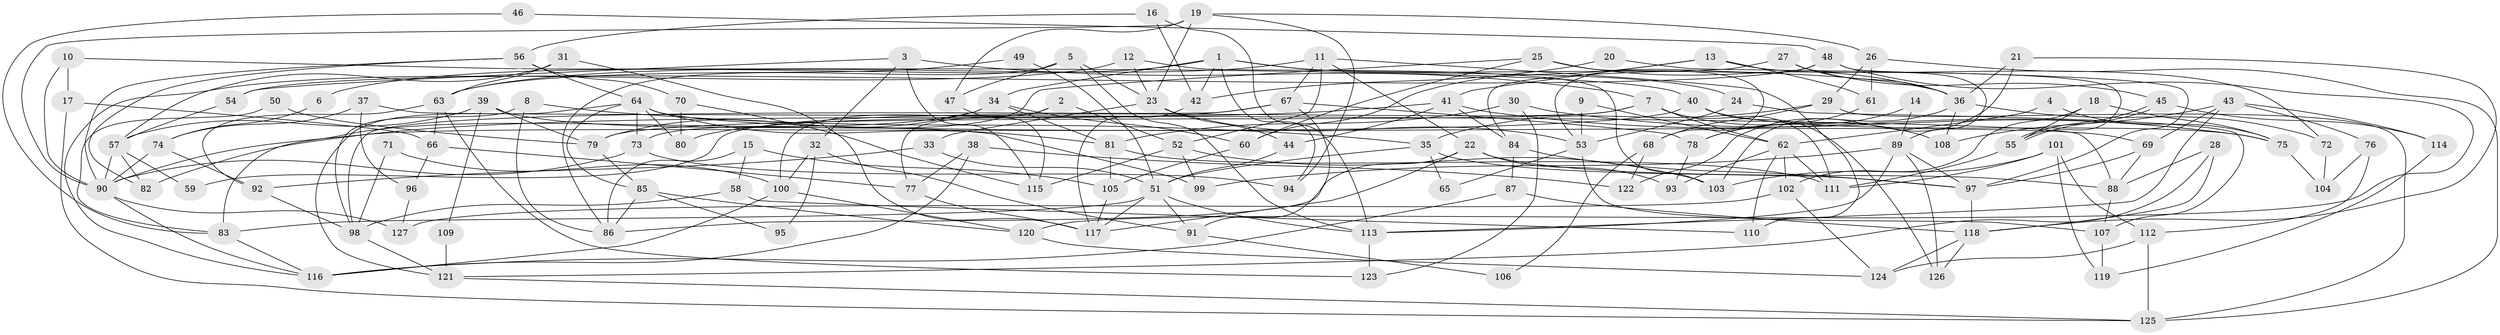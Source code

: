// coarse degree distribution, {11: 0.011627906976744186, 6: 0.13953488372093023, 4: 0.1744186046511628, 2: 0.11627906976744186, 7: 0.05813953488372093, 9: 0.03488372093023256, 5: 0.1511627906976744, 3: 0.20930232558139536, 8: 0.09302325581395349, 10: 0.011627906976744186}
// Generated by graph-tools (version 1.1) at 2025/41/03/06/25 10:41:53]
// undirected, 127 vertices, 254 edges
graph export_dot {
graph [start="1"]
  node [color=gray90,style=filled];
  1;
  2;
  3;
  4;
  5;
  6;
  7;
  8;
  9;
  10;
  11;
  12;
  13;
  14;
  15;
  16;
  17;
  18;
  19;
  20;
  21;
  22;
  23;
  24;
  25;
  26;
  27;
  28;
  29;
  30;
  31;
  32;
  33;
  34;
  35;
  36;
  37;
  38;
  39;
  40;
  41;
  42;
  43;
  44;
  45;
  46;
  47;
  48;
  49;
  50;
  51;
  52;
  53;
  54;
  55;
  56;
  57;
  58;
  59;
  60;
  61;
  62;
  63;
  64;
  65;
  66;
  67;
  68;
  69;
  70;
  71;
  72;
  73;
  74;
  75;
  76;
  77;
  78;
  79;
  80;
  81;
  82;
  83;
  84;
  85;
  86;
  87;
  88;
  89;
  90;
  91;
  92;
  93;
  94;
  95;
  96;
  97;
  98;
  99;
  100;
  101;
  102;
  103;
  104;
  105;
  106;
  107;
  108;
  109;
  110;
  111;
  112;
  113;
  114;
  115;
  116;
  117;
  118;
  119;
  120;
  121;
  122;
  123;
  124;
  125;
  126;
  127;
  1 -- 42;
  1 -- 36;
  1 -- 6;
  1 -- 24;
  1 -- 34;
  1 -- 94;
  2 -- 77;
  2 -- 52;
  2 -- 100;
  3 -- 54;
  3 -- 32;
  3 -- 7;
  3 -- 115;
  4 -- 62;
  4 -- 75;
  5 -- 47;
  5 -- 113;
  5 -- 23;
  5 -- 86;
  6 -- 74;
  7 -- 111;
  7 -- 59;
  7 -- 62;
  7 -- 79;
  7 -- 108;
  8 -- 35;
  8 -- 86;
  8 -- 98;
  9 -- 62;
  9 -- 53;
  10 -- 40;
  10 -- 90;
  10 -- 17;
  11 -- 63;
  11 -- 110;
  11 -- 22;
  11 -- 52;
  11 -- 67;
  12 -- 116;
  12 -- 103;
  12 -- 23;
  13 -- 60;
  13 -- 41;
  13 -- 61;
  13 -- 72;
  14 -- 89;
  14 -- 78;
  15 -- 105;
  15 -- 86;
  15 -- 58;
  16 -- 56;
  16 -- 113;
  16 -- 42;
  17 -- 125;
  17 -- 66;
  18 -- 75;
  18 -- 102;
  18 -- 55;
  19 -- 94;
  19 -- 23;
  19 -- 26;
  19 -- 47;
  19 -- 90;
  20 -- 42;
  20 -- 97;
  21 -- 36;
  21 -- 103;
  21 -- 118;
  22 -- 86;
  22 -- 88;
  22 -- 93;
  22 -- 117;
  23 -- 33;
  23 -- 44;
  23 -- 53;
  24 -- 53;
  24 -- 107;
  25 -- 68;
  25 -- 36;
  25 -- 60;
  25 -- 73;
  26 -- 61;
  26 -- 29;
  26 -- 125;
  27 -- 89;
  27 -- 84;
  27 -- 36;
  27 -- 45;
  28 -- 88;
  28 -- 121;
  28 -- 118;
  29 -- 125;
  29 -- 35;
  29 -- 68;
  30 -- 75;
  30 -- 81;
  30 -- 123;
  31 -- 117;
  31 -- 57;
  31 -- 63;
  32 -- 100;
  32 -- 91;
  32 -- 95;
  33 -- 51;
  33 -- 92;
  34 -- 60;
  34 -- 79;
  34 -- 81;
  34 -- 83;
  35 -- 51;
  35 -- 65;
  35 -- 97;
  36 -- 108;
  36 -- 72;
  36 -- 122;
  37 -- 88;
  37 -- 96;
  37 -- 74;
  38 -- 116;
  38 -- 77;
  38 -- 122;
  39 -- 57;
  39 -- 79;
  39 -- 99;
  39 -- 109;
  40 -- 126;
  40 -- 90;
  40 -- 75;
  41 -- 44;
  41 -- 75;
  41 -- 82;
  41 -- 84;
  42 -- 117;
  43 -- 69;
  43 -- 114;
  43 -- 76;
  43 -- 108;
  43 -- 113;
  44 -- 51;
  45 -- 55;
  45 -- 55;
  45 -- 114;
  46 -- 83;
  46 -- 48;
  47 -- 115;
  48 -- 53;
  48 -- 55;
  48 -- 54;
  48 -- 120;
  49 -- 51;
  49 -- 63;
  50 -- 83;
  50 -- 79;
  51 -- 113;
  51 -- 83;
  51 -- 91;
  51 -- 117;
  52 -- 99;
  52 -- 103;
  52 -- 115;
  53 -- 107;
  53 -- 65;
  54 -- 57;
  55 -- 111;
  56 -- 90;
  56 -- 64;
  56 -- 70;
  56 -- 82;
  57 -- 90;
  57 -- 82;
  57 -- 59;
  58 -- 98;
  58 -- 110;
  60 -- 105;
  61 -- 78;
  62 -- 111;
  62 -- 93;
  62 -- 102;
  62 -- 110;
  63 -- 92;
  63 -- 66;
  63 -- 123;
  64 -- 73;
  64 -- 80;
  64 -- 69;
  64 -- 81;
  64 -- 85;
  64 -- 121;
  66 -- 77;
  66 -- 96;
  67 -- 98;
  67 -- 78;
  67 -- 80;
  67 -- 91;
  68 -- 122;
  68 -- 106;
  69 -- 97;
  69 -- 88;
  70 -- 115;
  70 -- 80;
  71 -- 100;
  71 -- 98;
  72 -- 104;
  73 -- 90;
  73 -- 94;
  74 -- 90;
  74 -- 92;
  75 -- 104;
  76 -- 112;
  76 -- 104;
  77 -- 117;
  78 -- 93;
  79 -- 85;
  81 -- 105;
  81 -- 111;
  83 -- 116;
  84 -- 97;
  84 -- 87;
  85 -- 86;
  85 -- 95;
  85 -- 120;
  87 -- 118;
  87 -- 116;
  88 -- 107;
  89 -- 97;
  89 -- 113;
  89 -- 99;
  89 -- 126;
  90 -- 116;
  90 -- 127;
  91 -- 106;
  92 -- 98;
  96 -- 127;
  97 -- 118;
  98 -- 121;
  100 -- 120;
  100 -- 116;
  101 -- 111;
  101 -- 112;
  101 -- 103;
  101 -- 119;
  102 -- 124;
  102 -- 127;
  105 -- 117;
  107 -- 119;
  109 -- 121;
  112 -- 124;
  112 -- 125;
  113 -- 123;
  114 -- 119;
  118 -- 124;
  118 -- 126;
  120 -- 124;
  121 -- 125;
}
